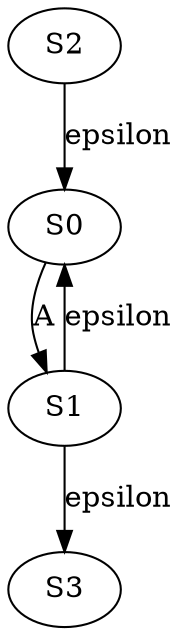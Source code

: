 digraph Thompson{
S0[label="S0"];
S1[label="S1"];
S0 -> S1 [label="A"];
S2[label="S2"];
S3[label="S3"];
S2 -> S0 [label="epsilon"];
S1 -> S3 [label="epsilon"];
S1 -> S0 [label="epsilon"];

}
